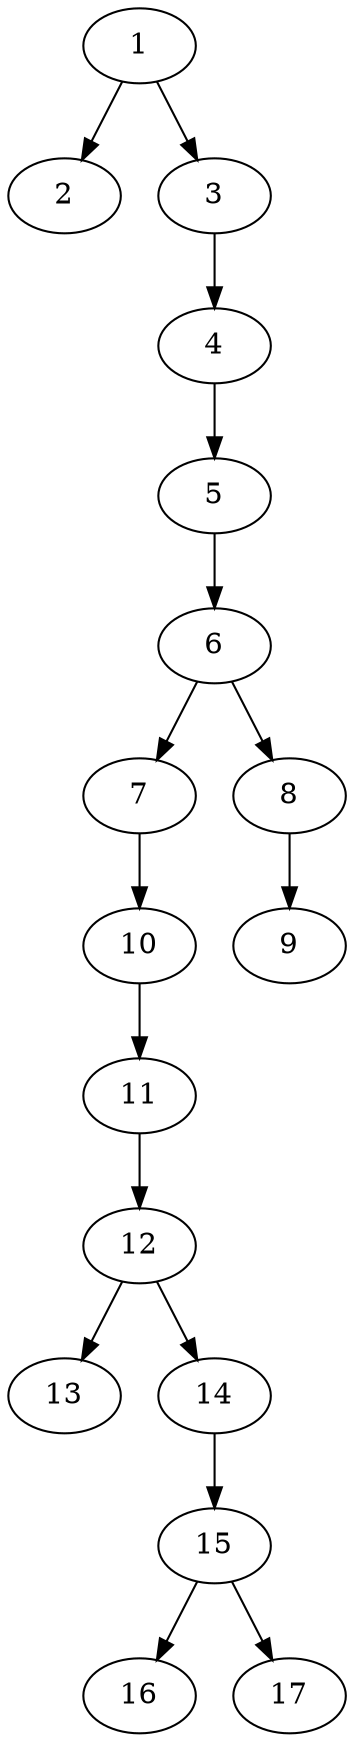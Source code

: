 // DAG (tier=1-easy, mode=compute, n=17, ccr=0.261, fat=0.387, density=0.343, regular=0.799, jump=0.099, mindata=262144, maxdata=2097152)
// DAG automatically generated by daggen at Sun Aug 24 16:33:32 2025
// /home/ermia/Project/Environments/daggen/bin/daggen --dot --ccr 0.261 --fat 0.387 --regular 0.799 --density 0.343 --jump 0.099 --mindata 262144 --maxdata 2097152 -n 17 
digraph G {
  1 [size="2331895987699712000", alpha="0.14", expect_size="1165947993849856000"]
  1 -> 2 [size ="14067905331200"]
  1 -> 3 [size ="14067905331200"]
  2 [size="2447189145974472704", alpha="0.15", expect_size="1223594572987236352"]
  3 [size="50217937479494368", alpha="0.14", expect_size="25108968739747184"]
  3 -> 4 [size ="19791209299968"]
  4 [size="2507187600970798", alpha="0.06", expect_size="1253593800485399"]
  4 -> 5 [size ="1973210316800"]
  5 [size="428157220406395", alpha="0.17", expect_size="214078610203197"]
  5 -> 6 [size ="8271578529792"]
  6 [size="4514508354676064256", alpha="0.04", expect_size="2257254177338032128"]
  6 -> 7 [size ="21852290285568"]
  6 -> 8 [size ="21852290285568"]
  7 [size="20770473058566", alpha="0.11", expect_size="10385236529283"]
  7 -> 10 [size ="1375941427200"]
  8 [size="509952152863610", alpha="0.04", expect_size="254976076431805"]
  8 -> 9 [size ="16068009525248"]
  9 [size="8895488982213616", alpha="0.19", expect_size="4447744491106808"]
  10 [size="1091861315375000", alpha="0.14", expect_size="545930657687500"]
  10 -> 11 [size ="33554432000000"]
  11 [size="16831344405811252", alpha="0.10", expect_size="8415672202905626"]
  11 -> 12 [size ="7811681484800"]
  12 [size="280182225699122", alpha="0.14", expect_size="140091112849561"]
  12 -> 13 [size ="4807083425792"]
  12 -> 14 [size ="4807083425792"]
  13 [size="707904350850564", alpha="0.09", expect_size="353952175425282"]
  14 [size="3696840486682624000", alpha="0.16", expect_size="1848420243341312000"]
  14 -> 15 [size ="19126865100800"]
  15 [size="1922018769453438", alpha="0.11", expect_size="961009384726719"]
  15 -> 16 [size ="30282874880000"]
  15 -> 17 [size ="30282874880000"]
  16 [size="258920765800132", alpha="0.16", expect_size="129460382900066"]
  17 [size="48970022525460088", alpha="0.16", expect_size="24485011262730044"]
}